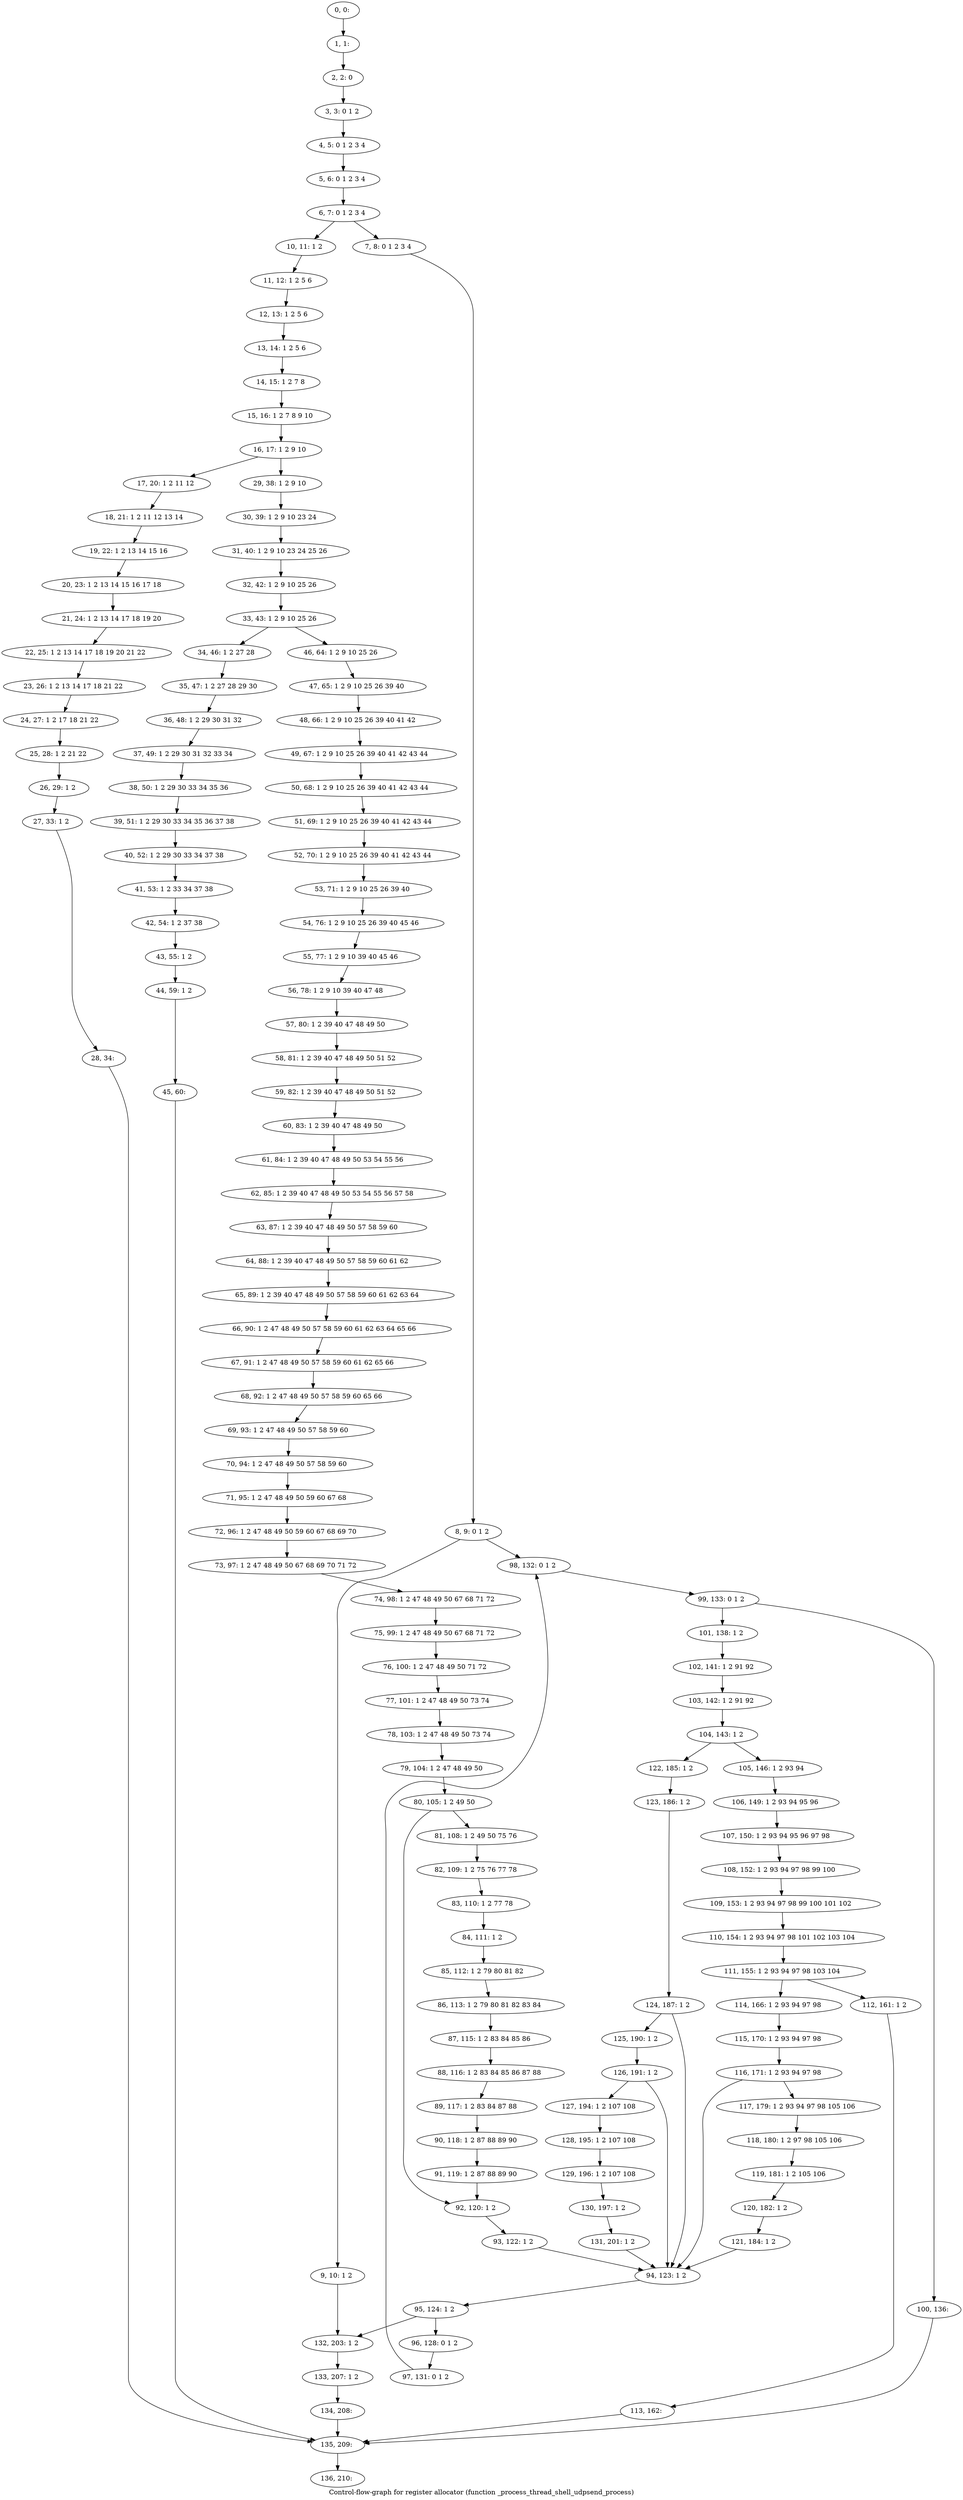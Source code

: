 digraph G {
graph [label="Control-flow-graph for register allocator (function _process_thread_shell_udpsend_process)"]
0[label="0, 0: "];
1[label="1, 1: "];
2[label="2, 2: 0 "];
3[label="3, 3: 0 1 2 "];
4[label="4, 5: 0 1 2 3 4 "];
5[label="5, 6: 0 1 2 3 4 "];
6[label="6, 7: 0 1 2 3 4 "];
7[label="7, 8: 0 1 2 3 4 "];
8[label="8, 9: 0 1 2 "];
9[label="9, 10: 1 2 "];
10[label="10, 11: 1 2 "];
11[label="11, 12: 1 2 5 6 "];
12[label="12, 13: 1 2 5 6 "];
13[label="13, 14: 1 2 5 6 "];
14[label="14, 15: 1 2 7 8 "];
15[label="15, 16: 1 2 7 8 9 10 "];
16[label="16, 17: 1 2 9 10 "];
17[label="17, 20: 1 2 11 12 "];
18[label="18, 21: 1 2 11 12 13 14 "];
19[label="19, 22: 1 2 13 14 15 16 "];
20[label="20, 23: 1 2 13 14 15 16 17 18 "];
21[label="21, 24: 1 2 13 14 17 18 19 20 "];
22[label="22, 25: 1 2 13 14 17 18 19 20 21 22 "];
23[label="23, 26: 1 2 13 14 17 18 21 22 "];
24[label="24, 27: 1 2 17 18 21 22 "];
25[label="25, 28: 1 2 21 22 "];
26[label="26, 29: 1 2 "];
27[label="27, 33: 1 2 "];
28[label="28, 34: "];
29[label="29, 38: 1 2 9 10 "];
30[label="30, 39: 1 2 9 10 23 24 "];
31[label="31, 40: 1 2 9 10 23 24 25 26 "];
32[label="32, 42: 1 2 9 10 25 26 "];
33[label="33, 43: 1 2 9 10 25 26 "];
34[label="34, 46: 1 2 27 28 "];
35[label="35, 47: 1 2 27 28 29 30 "];
36[label="36, 48: 1 2 29 30 31 32 "];
37[label="37, 49: 1 2 29 30 31 32 33 34 "];
38[label="38, 50: 1 2 29 30 33 34 35 36 "];
39[label="39, 51: 1 2 29 30 33 34 35 36 37 38 "];
40[label="40, 52: 1 2 29 30 33 34 37 38 "];
41[label="41, 53: 1 2 33 34 37 38 "];
42[label="42, 54: 1 2 37 38 "];
43[label="43, 55: 1 2 "];
44[label="44, 59: 1 2 "];
45[label="45, 60: "];
46[label="46, 64: 1 2 9 10 25 26 "];
47[label="47, 65: 1 2 9 10 25 26 39 40 "];
48[label="48, 66: 1 2 9 10 25 26 39 40 41 42 "];
49[label="49, 67: 1 2 9 10 25 26 39 40 41 42 43 44 "];
50[label="50, 68: 1 2 9 10 25 26 39 40 41 42 43 44 "];
51[label="51, 69: 1 2 9 10 25 26 39 40 41 42 43 44 "];
52[label="52, 70: 1 2 9 10 25 26 39 40 41 42 43 44 "];
53[label="53, 71: 1 2 9 10 25 26 39 40 "];
54[label="54, 76: 1 2 9 10 25 26 39 40 45 46 "];
55[label="55, 77: 1 2 9 10 39 40 45 46 "];
56[label="56, 78: 1 2 9 10 39 40 47 48 "];
57[label="57, 80: 1 2 39 40 47 48 49 50 "];
58[label="58, 81: 1 2 39 40 47 48 49 50 51 52 "];
59[label="59, 82: 1 2 39 40 47 48 49 50 51 52 "];
60[label="60, 83: 1 2 39 40 47 48 49 50 "];
61[label="61, 84: 1 2 39 40 47 48 49 50 53 54 55 56 "];
62[label="62, 85: 1 2 39 40 47 48 49 50 53 54 55 56 57 58 "];
63[label="63, 87: 1 2 39 40 47 48 49 50 57 58 59 60 "];
64[label="64, 88: 1 2 39 40 47 48 49 50 57 58 59 60 61 62 "];
65[label="65, 89: 1 2 39 40 47 48 49 50 57 58 59 60 61 62 63 64 "];
66[label="66, 90: 1 2 47 48 49 50 57 58 59 60 61 62 63 64 65 66 "];
67[label="67, 91: 1 2 47 48 49 50 57 58 59 60 61 62 65 66 "];
68[label="68, 92: 1 2 47 48 49 50 57 58 59 60 65 66 "];
69[label="69, 93: 1 2 47 48 49 50 57 58 59 60 "];
70[label="70, 94: 1 2 47 48 49 50 57 58 59 60 "];
71[label="71, 95: 1 2 47 48 49 50 59 60 67 68 "];
72[label="72, 96: 1 2 47 48 49 50 59 60 67 68 69 70 "];
73[label="73, 97: 1 2 47 48 49 50 67 68 69 70 71 72 "];
74[label="74, 98: 1 2 47 48 49 50 67 68 71 72 "];
75[label="75, 99: 1 2 47 48 49 50 67 68 71 72 "];
76[label="76, 100: 1 2 47 48 49 50 71 72 "];
77[label="77, 101: 1 2 47 48 49 50 73 74 "];
78[label="78, 103: 1 2 47 48 49 50 73 74 "];
79[label="79, 104: 1 2 47 48 49 50 "];
80[label="80, 105: 1 2 49 50 "];
81[label="81, 108: 1 2 49 50 75 76 "];
82[label="82, 109: 1 2 75 76 77 78 "];
83[label="83, 110: 1 2 77 78 "];
84[label="84, 111: 1 2 "];
85[label="85, 112: 1 2 79 80 81 82 "];
86[label="86, 113: 1 2 79 80 81 82 83 84 "];
87[label="87, 115: 1 2 83 84 85 86 "];
88[label="88, 116: 1 2 83 84 85 86 87 88 "];
89[label="89, 117: 1 2 83 84 87 88 "];
90[label="90, 118: 1 2 87 88 89 90 "];
91[label="91, 119: 1 2 87 88 89 90 "];
92[label="92, 120: 1 2 "];
93[label="93, 122: 1 2 "];
94[label="94, 123: 1 2 "];
95[label="95, 124: 1 2 "];
96[label="96, 128: 0 1 2 "];
97[label="97, 131: 0 1 2 "];
98[label="98, 132: 0 1 2 "];
99[label="99, 133: 0 1 2 "];
100[label="100, 136: "];
101[label="101, 138: 1 2 "];
102[label="102, 141: 1 2 91 92 "];
103[label="103, 142: 1 2 91 92 "];
104[label="104, 143: 1 2 "];
105[label="105, 146: 1 2 93 94 "];
106[label="106, 149: 1 2 93 94 95 96 "];
107[label="107, 150: 1 2 93 94 95 96 97 98 "];
108[label="108, 152: 1 2 93 94 97 98 99 100 "];
109[label="109, 153: 1 2 93 94 97 98 99 100 101 102 "];
110[label="110, 154: 1 2 93 94 97 98 101 102 103 104 "];
111[label="111, 155: 1 2 93 94 97 98 103 104 "];
112[label="112, 161: 1 2 "];
113[label="113, 162: "];
114[label="114, 166: 1 2 93 94 97 98 "];
115[label="115, 170: 1 2 93 94 97 98 "];
116[label="116, 171: 1 2 93 94 97 98 "];
117[label="117, 179: 1 2 93 94 97 98 105 106 "];
118[label="118, 180: 1 2 97 98 105 106 "];
119[label="119, 181: 1 2 105 106 "];
120[label="120, 182: 1 2 "];
121[label="121, 184: 1 2 "];
122[label="122, 185: 1 2 "];
123[label="123, 186: 1 2 "];
124[label="124, 187: 1 2 "];
125[label="125, 190: 1 2 "];
126[label="126, 191: 1 2 "];
127[label="127, 194: 1 2 107 108 "];
128[label="128, 195: 1 2 107 108 "];
129[label="129, 196: 1 2 107 108 "];
130[label="130, 197: 1 2 "];
131[label="131, 201: 1 2 "];
132[label="132, 203: 1 2 "];
133[label="133, 207: 1 2 "];
134[label="134, 208: "];
135[label="135, 209: "];
136[label="136, 210: "];
0->1 ;
1->2 ;
2->3 ;
3->4 ;
4->5 ;
5->6 ;
6->7 ;
6->10 ;
7->8 ;
8->9 ;
8->98 ;
9->132 ;
10->11 ;
11->12 ;
12->13 ;
13->14 ;
14->15 ;
15->16 ;
16->17 ;
16->29 ;
17->18 ;
18->19 ;
19->20 ;
20->21 ;
21->22 ;
22->23 ;
23->24 ;
24->25 ;
25->26 ;
26->27 ;
27->28 ;
28->135 ;
29->30 ;
30->31 ;
31->32 ;
32->33 ;
33->34 ;
33->46 ;
34->35 ;
35->36 ;
36->37 ;
37->38 ;
38->39 ;
39->40 ;
40->41 ;
41->42 ;
42->43 ;
43->44 ;
44->45 ;
45->135 ;
46->47 ;
47->48 ;
48->49 ;
49->50 ;
50->51 ;
51->52 ;
52->53 ;
53->54 ;
54->55 ;
55->56 ;
56->57 ;
57->58 ;
58->59 ;
59->60 ;
60->61 ;
61->62 ;
62->63 ;
63->64 ;
64->65 ;
65->66 ;
66->67 ;
67->68 ;
68->69 ;
69->70 ;
70->71 ;
71->72 ;
72->73 ;
73->74 ;
74->75 ;
75->76 ;
76->77 ;
77->78 ;
78->79 ;
79->80 ;
80->81 ;
80->92 ;
81->82 ;
82->83 ;
83->84 ;
84->85 ;
85->86 ;
86->87 ;
87->88 ;
88->89 ;
89->90 ;
90->91 ;
91->92 ;
92->93 ;
93->94 ;
94->95 ;
95->96 ;
95->132 ;
96->97 ;
97->98 ;
98->99 ;
99->100 ;
99->101 ;
100->135 ;
101->102 ;
102->103 ;
103->104 ;
104->105 ;
104->122 ;
105->106 ;
106->107 ;
107->108 ;
108->109 ;
109->110 ;
110->111 ;
111->112 ;
111->114 ;
112->113 ;
113->135 ;
114->115 ;
115->116 ;
116->117 ;
116->94 ;
117->118 ;
118->119 ;
119->120 ;
120->121 ;
121->94 ;
122->123 ;
123->124 ;
124->125 ;
124->94 ;
125->126 ;
126->127 ;
126->94 ;
127->128 ;
128->129 ;
129->130 ;
130->131 ;
131->94 ;
132->133 ;
133->134 ;
134->135 ;
135->136 ;
}
